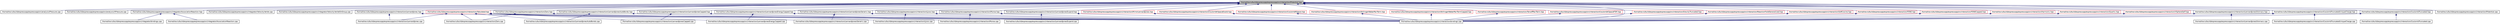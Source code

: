 digraph G
{
  edge [fontname="Helvetica",fontsize="10",labelfontname="Helvetica",labelfontsize="10"];
  node [fontname="Helvetica",fontsize="10",shape=record];
  Node1 [label="/home/travis/build/espressopp/espressopp/src/interaction/Potential.hpp",height=0.2,width=0.4,color="black", fillcolor="grey75", style="filled" fontcolor="black"];
  Node1 -> Node2 [dir="back",color="midnightblue",fontsize="10",style="solid",fontname="Helvetica"];
  Node2 [label="/home/travis/build/espressopp/espressopp/src/analysis/Pressure.cpp",height=0.2,width=0.4,color="black", fillcolor="white", style="filled",URL="$Pressure_8cpp.html"];
  Node1 -> Node3 [dir="back",color="midnightblue",fontsize="10",style="solid",fontname="Helvetica"];
  Node3 [label="/home/travis/build/espressopp/espressopp/src/analysis/XPressure.cpp",height=0.2,width=0.4,color="black", fillcolor="white", style="filled",URL="$XPressure_8cpp.html"];
  Node1 -> Node4 [dir="back",color="midnightblue",fontsize="10",style="solid",fontname="Helvetica"];
  Node4 [label="/home/travis/build/espressopp/espressopp/src/integrator/AssociationReaction.hpp",height=0.2,width=0.4,color="black", fillcolor="white", style="filled",URL="$AssociationReaction_8hpp.html"];
  Node4 -> Node5 [dir="back",color="midnightblue",fontsize="10",style="solid",fontname="Helvetica"];
  Node5 [label="/home/travis/build/espressopp/espressopp/src/integrator/AssociationReaction.cpp",height=0.2,width=0.4,color="black", fillcolor="white", style="filled",URL="$AssociationReaction_8cpp.html"];
  Node4 -> Node6 [dir="back",color="midnightblue",fontsize="10",style="solid",fontname="Helvetica"];
  Node6 [label="/home/travis/build/espressopp/espressopp/src/integrator/bindings.cpp",height=0.2,width=0.4,color="black", fillcolor="white", style="filled",URL="$integrator_2bindings_8cpp.html"];
  Node1 -> Node7 [dir="back",color="midnightblue",fontsize="10",style="solid",fontname="Helvetica"];
  Node7 [label="/home/travis/build/espressopp/espressopp/src/integrator/VelocityVerlet.cpp",height=0.2,width=0.4,color="black", fillcolor="white", style="filled",URL="$VelocityVerlet_8cpp.html"];
  Node1 -> Node8 [dir="back",color="midnightblue",fontsize="10",style="solid",fontname="Helvetica"];
  Node8 [label="/home/travis/build/espressopp/espressopp/src/integrator/VelocityVerletOnGroup.cpp",height=0.2,width=0.4,color="black", fillcolor="white", style="filled",URL="$VelocityVerletOnGroup_8cpp.html"];
  Node1 -> Node9 [dir="back",color="midnightblue",fontsize="10",style="solid",fontname="Helvetica"];
  Node9 [label="/home/travis/build/espressopp/espressopp/src/interaction/Zero.hpp",height=0.2,width=0.4,color="black", fillcolor="white", style="filled",URL="$Zero_8hpp.html"];
  Node9 -> Node10 [dir="back",color="midnightblue",fontsize="10",style="solid",fontname="Helvetica"];
  Node10 [label="/home/travis/build/espressopp/espressopp/src/interaction/bindings.cpp",height=0.2,width=0.4,color="black", fillcolor="white", style="filled",URL="$interaction_2bindings_8cpp.html"];
  Node9 -> Node11 [dir="back",color="midnightblue",fontsize="10",style="solid",fontname="Helvetica"];
  Node11 [label="/home/travis/build/espressopp/espressopp/src/interaction/Zero.cpp",height=0.2,width=0.4,color="black", fillcolor="white", style="filled",URL="$Zero_8cpp.html"];
  Node1 -> Node12 [dir="back",color="midnightblue",fontsize="10",style="solid",fontname="Helvetica"];
  Node12 [label="/home/travis/build/espressopp/espressopp/src/interaction/LennardJones.hpp",height=0.2,width=0.4,color="black", fillcolor="white", style="filled",URL="$LennardJones_8hpp.html"];
  Node12 -> Node10 [dir="back",color="midnightblue",fontsize="10",style="solid",fontname="Helvetica"];
  Node12 -> Node13 [dir="back",color="midnightblue",fontsize="10",style="solid",fontname="Helvetica"];
  Node13 [label="/home/travis/build/espressopp/espressopp/src/interaction/LennardJones.cpp",height=0.2,width=0.4,color="black", fillcolor="white", style="filled",URL="$LennardJones_8cpp.html"];
  Node1 -> Node14 [dir="back",color="midnightblue",fontsize="10",style="solid",fontname="Helvetica"];
  Node14 [label="/home/travis/build/espressopp/espressopp/src/interaction/LennardJonesAutoBonds.hpp",height=0.2,width=0.4,color="black", fillcolor="white", style="filled",URL="$LennardJonesAutoBonds_8hpp.html"];
  Node14 -> Node10 [dir="back",color="midnightblue",fontsize="10",style="solid",fontname="Helvetica"];
  Node14 -> Node15 [dir="back",color="midnightblue",fontsize="10",style="solid",fontname="Helvetica"];
  Node15 [label="/home/travis/build/espressopp/espressopp/src/interaction/LennardJonesAutoBonds.cpp",height=0.2,width=0.4,color="black", fillcolor="white", style="filled",URL="$LennardJonesAutoBonds_8cpp.html"];
  Node1 -> Node16 [dir="back",color="midnightblue",fontsize="10",style="solid",fontname="Helvetica"];
  Node16 [label="/home/travis/build/espressopp/espressopp/src/interaction/LennardJonesCapped.hpp",height=0.2,width=0.4,color="black", fillcolor="white", style="filled",URL="$LennardJonesCapped_8hpp.html"];
  Node16 -> Node10 [dir="back",color="midnightblue",fontsize="10",style="solid",fontname="Helvetica"];
  Node16 -> Node17 [dir="back",color="midnightblue",fontsize="10",style="solid",fontname="Helvetica"];
  Node17 [label="/home/travis/build/espressopp/espressopp/src/interaction/LennardJonesCapped.cpp",height=0.2,width=0.4,color="black", fillcolor="white", style="filled",URL="$LennardJonesCapped_8cpp.html"];
  Node1 -> Node18 [dir="back",color="midnightblue",fontsize="10",style="solid",fontname="Helvetica"];
  Node18 [label="/home/travis/build/espressopp/espressopp/src/interaction/LennardJonesEnergyCapped.hpp",height=0.2,width=0.4,color="black", fillcolor="white", style="filled",URL="$LennardJonesEnergyCapped_8hpp.html"];
  Node18 -> Node10 [dir="back",color="midnightblue",fontsize="10",style="solid",fontname="Helvetica"];
  Node18 -> Node19 [dir="back",color="midnightblue",fontsize="10",style="solid",fontname="Helvetica"];
  Node19 [label="/home/travis/build/espressopp/espressopp/src/interaction/LennardJonesEnergyCapped.cpp",height=0.2,width=0.4,color="black", fillcolor="white", style="filled",URL="$LennardJonesEnergyCapped_8cpp.html"];
  Node1 -> Node20 [dir="back",color="midnightblue",fontsize="10",style="solid",fontname="Helvetica"];
  Node20 [label="/home/travis/build/espressopp/espressopp/src/interaction/LennardJonesExpand.hpp",height=0.2,width=0.4,color="black", fillcolor="white", style="filled",URL="$LennardJonesExpand_8hpp.html"];
  Node20 -> Node10 [dir="back",color="midnightblue",fontsize="10",style="solid",fontname="Helvetica"];
  Node20 -> Node21 [dir="back",color="midnightblue",fontsize="10",style="solid",fontname="Helvetica"];
  Node21 [label="/home/travis/build/espressopp/espressopp/src/interaction/LennardJonesExpand.cpp",height=0.2,width=0.4,color="black", fillcolor="white", style="filled",URL="$LennardJonesExpand_8cpp.html"];
  Node1 -> Node22 [dir="back",color="midnightblue",fontsize="10",style="solid",fontname="Helvetica"];
  Node22 [label="/home/travis/build/espressopp/espressopp/src/interaction/LennardJonesGromacs.hpp",height=0.2,width=0.4,color="black", fillcolor="white", style="filled",URL="$LennardJonesGromacs_8hpp.html"];
  Node22 -> Node10 [dir="back",color="midnightblue",fontsize="10",style="solid",fontname="Helvetica"];
  Node22 -> Node23 [dir="back",color="midnightblue",fontsize="10",style="solid",fontname="Helvetica"];
  Node23 [label="/home/travis/build/espressopp/espressopp/src/interaction/LennardJonesGromacs.cpp",height=0.2,width=0.4,color="black", fillcolor="white", style="filled",URL="$LennardJonesGromacs_8cpp.html"];
  Node1 -> Node24 [dir="back",color="midnightblue",fontsize="10",style="solid",fontname="Helvetica"];
  Node24 [label="/home/travis/build/espressopp/espressopp/src/interaction/LennardJonesGeneric.hpp",height=0.2,width=0.4,color="black", fillcolor="white", style="filled",URL="$LennardJonesGeneric_8hpp.html"];
  Node24 -> Node10 [dir="back",color="midnightblue",fontsize="10",style="solid",fontname="Helvetica"];
  Node24 -> Node25 [dir="back",color="midnightblue",fontsize="10",style="solid",fontname="Helvetica"];
  Node25 [label="/home/travis/build/espressopp/espressopp/src/interaction/LennardJonesGeneric.cpp",height=0.2,width=0.4,color="black", fillcolor="white", style="filled",URL="$LennardJonesGeneric_8cpp.html"];
  Node1 -> Node26 [dir="back",color="midnightblue",fontsize="10",style="solid",fontname="Helvetica"];
  Node26 [label="/home/travis/build/espressopp/espressopp/src/interaction/LJcos.hpp",height=0.2,width=0.4,color="black", fillcolor="white", style="filled",URL="$LJcos_8hpp.html"];
  Node26 -> Node10 [dir="back",color="midnightblue",fontsize="10",style="solid",fontname="Helvetica"];
  Node26 -> Node27 [dir="back",color="midnightblue",fontsize="10",style="solid",fontname="Helvetica"];
  Node27 [label="/home/travis/build/espressopp/espressopp/src/interaction/LJcos.cpp",height=0.2,width=0.4,color="black", fillcolor="white", style="filled",URL="$LJcos_8cpp.html"];
  Node1 -> Node28 [dir="back",color="midnightblue",fontsize="10",style="solid",fontname="Helvetica"];
  Node28 [label="/home/travis/build/espressopp/espressopp/src/interaction/Morse.hpp",height=0.2,width=0.4,color="black", fillcolor="white", style="filled",URL="$Morse_8hpp.html"];
  Node28 -> Node10 [dir="back",color="midnightblue",fontsize="10",style="solid",fontname="Helvetica"];
  Node28 -> Node29 [dir="back",color="midnightblue",fontsize="10",style="solid",fontname="Helvetica"];
  Node29 [label="/home/travis/build/espressopp/espressopp/src/interaction/Morse.cpp",height=0.2,width=0.4,color="black", fillcolor="white", style="filled",URL="$Morse_8cpp.html"];
  Node1 -> Node30 [dir="back",color="midnightblue",fontsize="10",style="solid",fontname="Helvetica"];
  Node30 [label="/home/travis/build/espressopp/espressopp/src/interaction/CoulombTruncatedUniqueCharge.hpp",height=0.2,width=0.4,color="black", fillcolor="white", style="filled",URL="$CoulombTruncatedUniqueCharge_8hpp.html"];
  Node30 -> Node10 [dir="back",color="midnightblue",fontsize="10",style="solid",fontname="Helvetica"];
  Node30 -> Node31 [dir="back",color="midnightblue",fontsize="10",style="solid",fontname="Helvetica"];
  Node31 [label="/home/travis/build/espressopp/espressopp/src/interaction/CoulombTruncatedUniqueCharge.cpp",height=0.2,width=0.4,color="black", fillcolor="white", style="filled",URL="$CoulombTruncatedUniqueCharge_8cpp.html"];
  Node1 -> Node32 [dir="back",color="midnightblue",fontsize="10",style="solid",fontname="Helvetica"];
  Node32 [label="/home/travis/build/espressopp/espressopp/src/interaction/CoulombTruncated.hpp",height=0.2,width=0.4,color="black", fillcolor="white", style="filled",URL="$CoulombTruncated_8hpp.html"];
  Node32 -> Node10 [dir="back",color="midnightblue",fontsize="10",style="solid",fontname="Helvetica"];
  Node32 -> Node33 [dir="back",color="midnightblue",fontsize="10",style="solid",fontname="Helvetica"];
  Node33 [label="/home/travis/build/espressopp/espressopp/src/interaction/CoulombTruncated.cpp",height=0.2,width=0.4,color="black", fillcolor="white", style="filled",URL="$CoulombTruncated_8cpp.html"];
  Node1 -> Node34 [dir="back",color="midnightblue",fontsize="10",style="solid",fontname="Helvetica"];
  Node34 [label="/home/travis/build/espressopp/espressopp/src/interaction/GravityTruncated.hpp",height=0.2,width=0.4,color="red", fillcolor="white", style="filled",URL="$GravityTruncated_8hpp.html"];
  Node34 -> Node10 [dir="back",color="midnightblue",fontsize="10",style="solid",fontname="Helvetica"];
  Node1 -> Node35 [dir="back",color="midnightblue",fontsize="10",style="solid",fontname="Helvetica"];
  Node35 [label="/home/travis/build/espressopp/espressopp/src/interaction/ReactionFieldGeneralized.hpp",height=0.2,width=0.4,color="red", fillcolor="white", style="filled",URL="$ReactionFieldGeneralized_8hpp.html"];
  Node35 -> Node10 [dir="back",color="midnightblue",fontsize="10",style="solid",fontname="Helvetica"];
  Node1 -> Node36 [dir="back",color="midnightblue",fontsize="10",style="solid",fontname="Helvetica"];
  Node36 [label="/home/travis/build/espressopp/espressopp/src/interaction/SoftCosine.hpp",height=0.2,width=0.4,color="red", fillcolor="white", style="filled",URL="$SoftCosine_8hpp.html"];
  Node36 -> Node10 [dir="back",color="midnightblue",fontsize="10",style="solid",fontname="Helvetica"];
  Node1 -> Node37 [dir="back",color="midnightblue",fontsize="10",style="solid",fontname="Helvetica"];
  Node37 [label="/home/travis/build/espressopp/espressopp/src/interaction/FENE.hpp",height=0.2,width=0.4,color="red", fillcolor="white", style="filled",URL="$FENE_8hpp.html"];
  Node37 -> Node10 [dir="back",color="midnightblue",fontsize="10",style="solid",fontname="Helvetica"];
  Node1 -> Node38 [dir="back",color="midnightblue",fontsize="10",style="solid",fontname="Helvetica"];
  Node38 [label="/home/travis/build/espressopp/espressopp/src/interaction/FENECapped.hpp",height=0.2,width=0.4,color="red", fillcolor="white", style="filled",URL="$FENECapped_8hpp.html"];
  Node38 -> Node10 [dir="back",color="midnightblue",fontsize="10",style="solid",fontname="Helvetica"];
  Node1 -> Node39 [dir="back",color="midnightblue",fontsize="10",style="solid",fontname="Helvetica"];
  Node39 [label="/home/travis/build/espressopp/espressopp/src/interaction/Harmonic.hpp",height=0.2,width=0.4,color="red", fillcolor="white", style="filled",URL="$Harmonic_8hpp.html"];
  Node39 -> Node10 [dir="back",color="midnightblue",fontsize="10",style="solid",fontname="Helvetica"];
  Node1 -> Node40 [dir="back",color="midnightblue",fontsize="10",style="solid",fontname="Helvetica"];
  Node40 [label="/home/travis/build/espressopp/espressopp/src/interaction/Quartic.hpp",height=0.2,width=0.4,color="red", fillcolor="white", style="filled",URL="$Quartic_8hpp.html"];
  Node40 -> Node10 [dir="back",color="midnightblue",fontsize="10",style="solid",fontname="Helvetica"];
  Node1 -> Node41 [dir="back",color="midnightblue",fontsize="10",style="solid",fontname="Helvetica"];
  Node41 [label="/home/travis/build/espressopp/espressopp/src/interaction/VSphereSelf.hpp",height=0.2,width=0.4,color="red", fillcolor="white", style="filled",URL="$VSphereSelf_8hpp.html"];
  Node41 -> Node10 [dir="back",color="midnightblue",fontsize="10",style="solid",fontname="Helvetica"];
  Node1 -> Node42 [dir="back",color="midnightblue",fontsize="10",style="solid",fontname="Helvetica"];
  Node42 [label="/home/travis/build/espressopp/espressopp/src/interaction/MirrorLennardJones.hpp",height=0.2,width=0.4,color="red", fillcolor="white", style="filled",URL="$MirrorLennardJones_8hpp.html"];
  Node42 -> Node10 [dir="back",color="midnightblue",fontsize="10",style="solid",fontname="Helvetica"];
  Node1 -> Node43 [dir="back",color="midnightblue",fontsize="10",style="solid",fontname="Helvetica"];
  Node43 [label="/home/travis/build/espressopp/espressopp/src/interaction/Tabulated.hpp",height=0.2,width=0.4,color="red", fillcolor="white", style="filled",URL="$Tabulated_8hpp.html"];
  Node43 -> Node10 [dir="back",color="midnightblue",fontsize="10",style="solid",fontname="Helvetica"];
  Node43 -> Node13 [dir="back",color="midnightblue",fontsize="10",style="solid",fontname="Helvetica"];
  Node43 -> Node15 [dir="back",color="midnightblue",fontsize="10",style="solid",fontname="Helvetica"];
  Node43 -> Node17 [dir="back",color="midnightblue",fontsize="10",style="solid",fontname="Helvetica"];
  Node43 -> Node19 [dir="back",color="midnightblue",fontsize="10",style="solid",fontname="Helvetica"];
  Node43 -> Node25 [dir="back",color="midnightblue",fontsize="10",style="solid",fontname="Helvetica"];
  Node43 -> Node27 [dir="back",color="midnightblue",fontsize="10",style="solid",fontname="Helvetica"];
  Node43 -> Node29 [dir="back",color="midnightblue",fontsize="10",style="solid",fontname="Helvetica"];
  Node43 -> Node11 [dir="back",color="midnightblue",fontsize="10",style="solid",fontname="Helvetica"];
  Node1 -> Node44 [dir="back",color="midnightblue",fontsize="10",style="solid",fontname="Helvetica"];
  Node44 [label="/home/travis/build/espressopp/espressopp/src/interaction/CoulombKSpaceEwald.hpp",height=0.2,width=0.4,color="red", fillcolor="white", style="filled",URL="$CoulombKSpaceEwald_8hpp.html"];
  Node44 -> Node10 [dir="back",color="midnightblue",fontsize="10",style="solid",fontname="Helvetica"];
  Node1 -> Node45 [dir="back",color="midnightblue",fontsize="10",style="solid",fontname="Helvetica"];
  Node45 [label="/home/travis/build/espressopp/espressopp/src/interaction/CoulombRSpace.hpp",height=0.2,width=0.4,color="red", fillcolor="white", style="filled",URL="$CoulombRSpace_8hpp.html"];
  Node45 -> Node10 [dir="back",color="midnightblue",fontsize="10",style="solid",fontname="Helvetica"];
  Node1 -> Node46 [dir="back",color="midnightblue",fontsize="10",style="solid",fontname="Helvetica"];
  Node46 [label="/home/travis/build/espressopp/espressopp/src/interaction/StillingerWeberPairTerm.hpp",height=0.2,width=0.4,color="red", fillcolor="white", style="filled",URL="$StillingerWeberPairTerm_8hpp.html"];
  Node46 -> Node10 [dir="back",color="midnightblue",fontsize="10",style="solid",fontname="Helvetica"];
  Node1 -> Node47 [dir="back",color="midnightblue",fontsize="10",style="solid",fontname="Helvetica"];
  Node47 [label="/home/travis/build/espressopp/espressopp/src/interaction/StillingerWeberPairTermCapped.hpp",height=0.2,width=0.4,color="red", fillcolor="white", style="filled",URL="$StillingerWeberPairTermCapped_8hpp.html"];
  Node47 -> Node10 [dir="back",color="midnightblue",fontsize="10",style="solid",fontname="Helvetica"];
  Node1 -> Node48 [dir="back",color="midnightblue",fontsize="10",style="solid",fontname="Helvetica"];
  Node48 [label="/home/travis/build/espressopp/espressopp/src/interaction/TersoffPairTerm.hpp",height=0.2,width=0.4,color="red", fillcolor="white", style="filled",URL="$TersoffPairTerm_8hpp.html"];
  Node48 -> Node10 [dir="back",color="midnightblue",fontsize="10",style="solid",fontname="Helvetica"];
  Node1 -> Node49 [dir="back",color="midnightblue",fontsize="10",style="solid",fontname="Helvetica"];
  Node49 [label="/home/travis/build/espressopp/espressopp/src/interaction/CoulombKSpaceP3M.hpp",height=0.2,width=0.4,color="red", fillcolor="white", style="filled",URL="$CoulombKSpaceP3M_8hpp.html"];
  Node49 -> Node10 [dir="back",color="midnightblue",fontsize="10",style="solid",fontname="Helvetica"];
  Node1 -> Node10 [dir="back",color="midnightblue",fontsize="10",style="solid",fontname="Helvetica"];
  Node1 -> Node50 [dir="back",color="midnightblue",fontsize="10",style="solid",fontname="Helvetica"];
  Node50 [label="/home/travis/build/espressopp/espressopp/src/interaction/Potential.cpp",height=0.2,width=0.4,color="black", fillcolor="white", style="filled",URL="$Potential_8cpp.html"];
}
